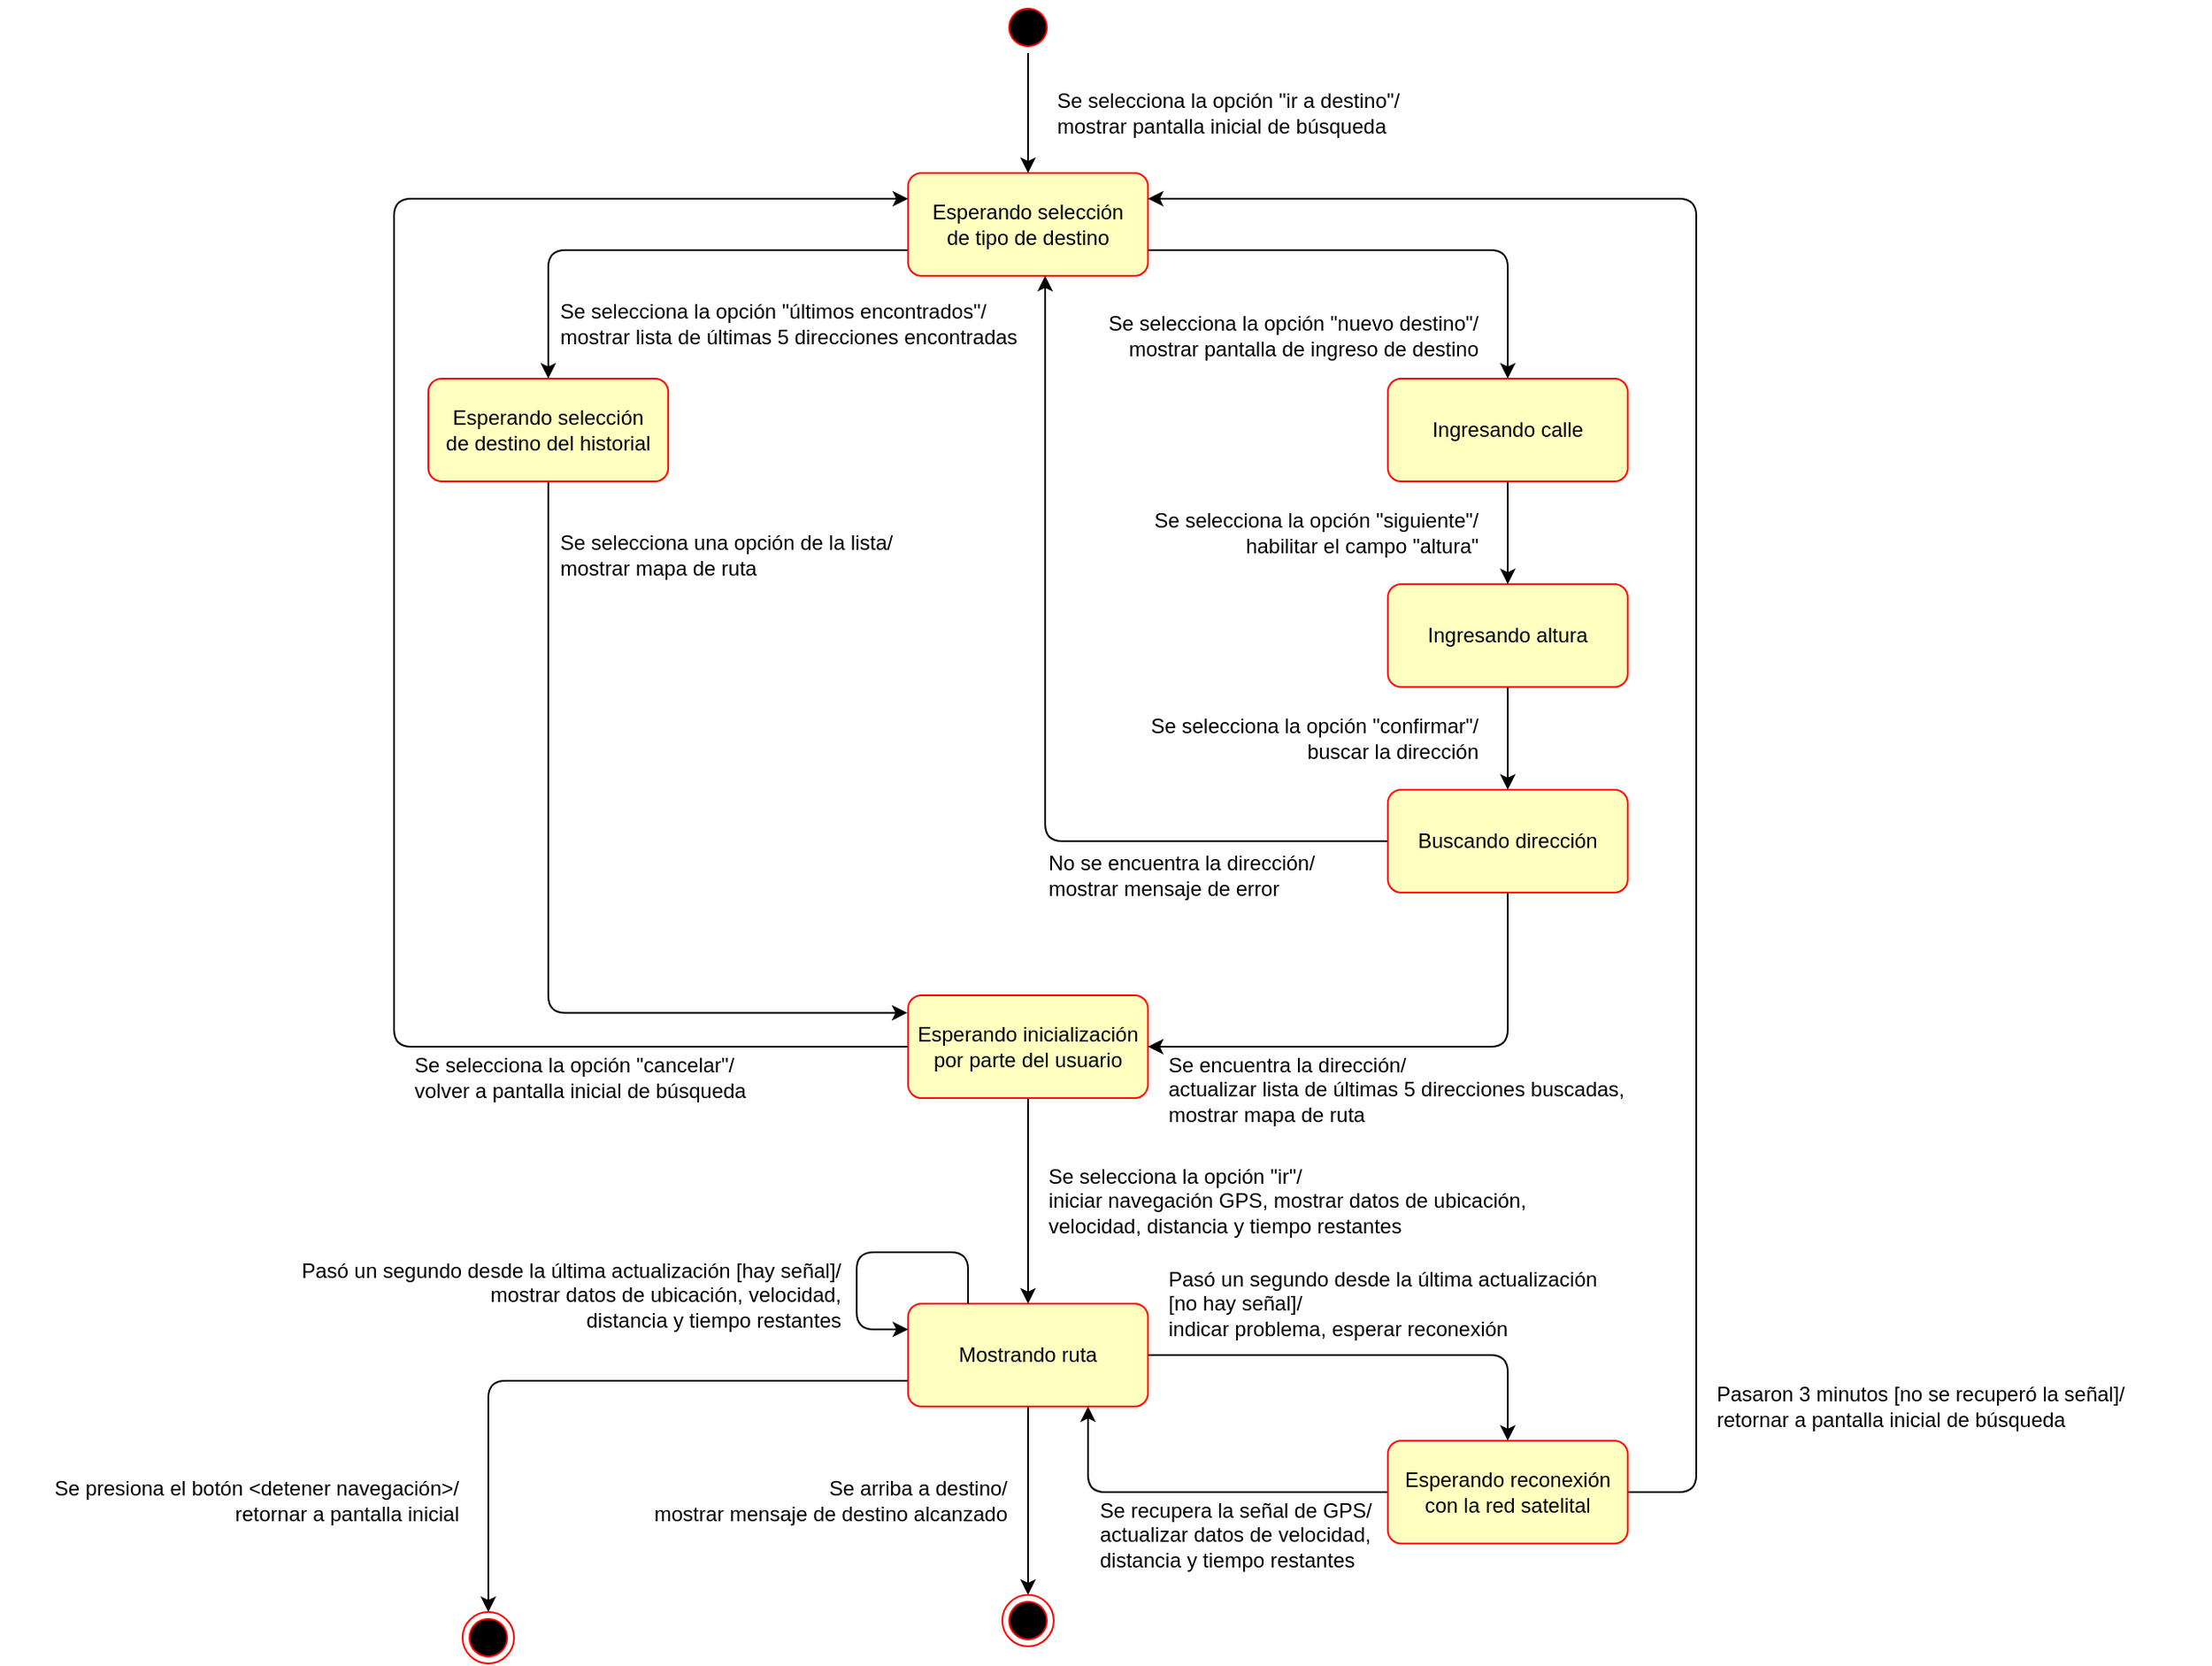 <mxfile version="13.8.1" type="github">
  <diagram id="p_yJs_PU4BblGnHtxme5" name="Page-1">
    <mxGraphModel dx="2272" dy="763" grid="1" gridSize="10" guides="1" tooltips="1" connect="1" arrows="1" fold="1" page="1" pageScale="1" pageWidth="850" pageHeight="1100" math="0" shadow="0">
      <root>
        <mxCell id="0" />
        <mxCell id="1" parent="0" />
        <mxCell id="P3BfVfnYGwRnjwojywNf-16" style="edgeStyle=orthogonalEdgeStyle;orthogonalLoop=1;jettySize=auto;html=1;entryX=0.5;entryY=0;entryDx=0;entryDy=0;exitX=1;exitY=0.75;exitDx=0;exitDy=0;rounded=1;" parent="1" source="P3BfVfnYGwRnjwojywNf-3" target="P3BfVfnYGwRnjwojywNf-11" edge="1">
          <mxGeometry relative="1" as="geometry">
            <Array as="points">
              <mxPoint x="680" y="245" />
            </Array>
          </mxGeometry>
        </mxCell>
        <mxCell id="P3BfVfnYGwRnjwojywNf-21" style="edgeStyle=orthogonalEdgeStyle;orthogonalLoop=1;jettySize=auto;html=1;entryX=0.5;entryY=0;entryDx=0;entryDy=0;exitX=0;exitY=0.75;exitDx=0;exitDy=0;rounded=1;" parent="1" source="P3BfVfnYGwRnjwojywNf-3" target="P3BfVfnYGwRnjwojywNf-10" edge="1">
          <mxGeometry relative="1" as="geometry">
            <Array as="points">
              <mxPoint x="120" y="245" />
            </Array>
          </mxGeometry>
        </mxCell>
        <mxCell id="P3BfVfnYGwRnjwojywNf-3" value="&lt;div&gt;Esperando selección&lt;/div&gt;&lt;div&gt;de tipo de destino&lt;br&gt;&lt;/div&gt;" style="rounded=1;whiteSpace=wrap;html=1;arcSize=13;fontColor=#000000;fillColor=#ffffc0;strokeColor=#ff0000;" parent="1" vertex="1">
          <mxGeometry x="330" y="200" width="140" height="60" as="geometry" />
        </mxCell>
        <mxCell id="P3BfVfnYGwRnjwojywNf-7" style="edgeStyle=orthogonalEdgeStyle;rounded=0;orthogonalLoop=1;jettySize=auto;html=1;entryX=0.5;entryY=0;entryDx=0;entryDy=0;" parent="1" source="P3BfVfnYGwRnjwojywNf-5" target="P3BfVfnYGwRnjwojywNf-3" edge="1">
          <mxGeometry relative="1" as="geometry" />
        </mxCell>
        <mxCell id="P3BfVfnYGwRnjwojywNf-5" value="" style="ellipse;html=1;shape=startState;fillColor=#000000;strokeColor=#ff0000;" parent="1" vertex="1">
          <mxGeometry x="385" y="100" width="30" height="30" as="geometry" />
        </mxCell>
        <mxCell id="P3BfVfnYGwRnjwojywNf-20" style="edgeStyle=orthogonalEdgeStyle;orthogonalLoop=1;jettySize=auto;html=1;rounded=1;entryX=-0.003;entryY=0.17;entryDx=0;entryDy=0;entryPerimeter=0;" parent="1" source="P3BfVfnYGwRnjwojywNf-10" target="P3BfVfnYGwRnjwojywNf-14" edge="1">
          <mxGeometry relative="1" as="geometry">
            <mxPoint x="300" y="690" as="targetPoint" />
            <Array as="points">
              <mxPoint x="120" y="690" />
            </Array>
          </mxGeometry>
        </mxCell>
        <mxCell id="P3BfVfnYGwRnjwojywNf-10" value="&lt;div&gt;Esperando selección&lt;/div&gt;&lt;div&gt;de destino del historial&lt;br&gt;&lt;/div&gt;" style="rounded=1;whiteSpace=wrap;html=1;arcSize=13;fontColor=#000000;fillColor=#ffffc0;strokeColor=#ff0000;" parent="1" vertex="1">
          <mxGeometry x="50" y="320" width="140" height="60" as="geometry" />
        </mxCell>
        <mxCell id="P3BfVfnYGwRnjwojywNf-17" style="edgeStyle=orthogonalEdgeStyle;rounded=0;orthogonalLoop=1;jettySize=auto;html=1;entryX=0.5;entryY=0;entryDx=0;entryDy=0;" parent="1" source="P3BfVfnYGwRnjwojywNf-11" target="P3BfVfnYGwRnjwojywNf-12" edge="1">
          <mxGeometry relative="1" as="geometry" />
        </mxCell>
        <mxCell id="P3BfVfnYGwRnjwojywNf-11" value="Ingresando calle" style="rounded=1;whiteSpace=wrap;html=1;arcSize=13;fontColor=#000000;fillColor=#ffffc0;strokeColor=#ff0000;" parent="1" vertex="1">
          <mxGeometry x="610" y="320" width="140" height="60" as="geometry" />
        </mxCell>
        <mxCell id="P3BfVfnYGwRnjwojywNf-18" style="edgeStyle=orthogonalEdgeStyle;rounded=0;orthogonalLoop=1;jettySize=auto;html=1;entryX=0.5;entryY=0;entryDx=0;entryDy=0;" parent="1" source="P3BfVfnYGwRnjwojywNf-12" target="P3BfVfnYGwRnjwojywNf-13" edge="1">
          <mxGeometry relative="1" as="geometry" />
        </mxCell>
        <mxCell id="P3BfVfnYGwRnjwojywNf-12" value="Ingresando altura" style="rounded=1;whiteSpace=wrap;html=1;arcSize=13;fontColor=#000000;fillColor=#ffffc0;strokeColor=#ff0000;" parent="1" vertex="1">
          <mxGeometry x="610" y="440" width="140" height="60" as="geometry" />
        </mxCell>
        <mxCell id="P3BfVfnYGwRnjwojywNf-19" style="edgeStyle=orthogonalEdgeStyle;orthogonalLoop=1;jettySize=auto;html=1;entryX=1;entryY=0.5;entryDx=0;entryDy=0;rounded=1;" parent="1" source="P3BfVfnYGwRnjwojywNf-13" target="P3BfVfnYGwRnjwojywNf-14" edge="1">
          <mxGeometry relative="1" as="geometry">
            <Array as="points">
              <mxPoint x="680" y="710" />
            </Array>
          </mxGeometry>
        </mxCell>
        <mxCell id="P3BfVfnYGwRnjwojywNf-39" style="edgeStyle=orthogonalEdgeStyle;rounded=1;orthogonalLoop=1;jettySize=auto;html=1;" parent="1" source="P3BfVfnYGwRnjwojywNf-13" edge="1">
          <mxGeometry relative="1" as="geometry">
            <mxPoint x="410" y="260" as="targetPoint" />
            <Array as="points">
              <mxPoint x="410" y="590" />
              <mxPoint x="410" y="260" />
            </Array>
          </mxGeometry>
        </mxCell>
        <mxCell id="P3BfVfnYGwRnjwojywNf-13" value="Buscando dirección" style="rounded=1;whiteSpace=wrap;html=1;arcSize=13;fontColor=#000000;fillColor=#ffffc0;strokeColor=#ff0000;" parent="1" vertex="1">
          <mxGeometry x="610" y="560" width="140" height="60" as="geometry" />
        </mxCell>
        <mxCell id="P3BfVfnYGwRnjwojywNf-22" style="edgeStyle=orthogonalEdgeStyle;rounded=0;orthogonalLoop=1;jettySize=auto;html=1;entryX=0.5;entryY=0;entryDx=0;entryDy=0;" parent="1" source="P3BfVfnYGwRnjwojywNf-14" target="P3BfVfnYGwRnjwojywNf-15" edge="1">
          <mxGeometry relative="1" as="geometry" />
        </mxCell>
        <mxCell id="P3BfVfnYGwRnjwojywNf-43" style="edgeStyle=orthogonalEdgeStyle;rounded=1;orthogonalLoop=1;jettySize=auto;html=1;entryX=0;entryY=0.25;entryDx=0;entryDy=0;" parent="1" source="P3BfVfnYGwRnjwojywNf-14" target="P3BfVfnYGwRnjwojywNf-3" edge="1">
          <mxGeometry relative="1" as="geometry">
            <Array as="points">
              <mxPoint x="30" y="710" />
              <mxPoint x="30" y="215" />
            </Array>
          </mxGeometry>
        </mxCell>
        <mxCell id="P3BfVfnYGwRnjwojywNf-14" value="&lt;div&gt;Esperando inicialización&lt;/div&gt;&lt;div&gt;por parte del usuario&lt;br&gt;&lt;/div&gt;" style="rounded=1;whiteSpace=wrap;html=1;arcSize=13;fontColor=#000000;fillColor=#ffffc0;strokeColor=#ff0000;" parent="1" vertex="1">
          <mxGeometry x="330" y="680" width="140" height="60" as="geometry" />
        </mxCell>
        <mxCell id="P3BfVfnYGwRnjwojywNf-24" style="edgeStyle=orthogonalEdgeStyle;orthogonalLoop=1;jettySize=auto;html=1;entryX=0.5;entryY=0;entryDx=0;entryDy=0;rounded=1;" parent="1" source="P3BfVfnYGwRnjwojywNf-15" target="P3BfVfnYGwRnjwojywNf-23" edge="1">
          <mxGeometry relative="1" as="geometry" />
        </mxCell>
        <mxCell id="P3BfVfnYGwRnjwojywNf-29" style="edgeStyle=orthogonalEdgeStyle;rounded=0;orthogonalLoop=1;jettySize=auto;html=1;" parent="1" source="P3BfVfnYGwRnjwojywNf-15" edge="1">
          <mxGeometry relative="1" as="geometry">
            <mxPoint x="400" y="1030" as="targetPoint" />
          </mxGeometry>
        </mxCell>
        <mxCell id="P3BfVfnYGwRnjwojywNf-32" style="edgeStyle=orthogonalEdgeStyle;rounded=1;orthogonalLoop=1;jettySize=auto;html=1;entryX=0.5;entryY=0;entryDx=0;entryDy=0;exitX=0;exitY=0.75;exitDx=0;exitDy=0;" parent="1" source="P3BfVfnYGwRnjwojywNf-15" target="P3BfVfnYGwRnjwojywNf-31" edge="1">
          <mxGeometry relative="1" as="geometry">
            <Array as="points">
              <mxPoint x="85" y="905" />
            </Array>
          </mxGeometry>
        </mxCell>
        <mxCell id="P3BfVfnYGwRnjwojywNf-15" value="Mostrando ruta" style="rounded=1;whiteSpace=wrap;html=1;arcSize=13;fontColor=#000000;fillColor=#ffffc0;strokeColor=#ff0000;" parent="1" vertex="1">
          <mxGeometry x="330" y="860" width="140" height="60" as="geometry" />
        </mxCell>
        <mxCell id="P3BfVfnYGwRnjwojywNf-26" style="edgeStyle=orthogonalEdgeStyle;orthogonalLoop=1;jettySize=auto;html=1;entryX=0.75;entryY=1;entryDx=0;entryDy=0;rounded=1;" parent="1" source="P3BfVfnYGwRnjwojywNf-23" target="P3BfVfnYGwRnjwojywNf-15" edge="1">
          <mxGeometry relative="1" as="geometry" />
        </mxCell>
        <mxCell id="P3BfVfnYGwRnjwojywNf-27" style="edgeStyle=orthogonalEdgeStyle;orthogonalLoop=1;jettySize=auto;html=1;entryX=1;entryY=0.25;entryDx=0;entryDy=0;rounded=1;" parent="1" source="P3BfVfnYGwRnjwojywNf-23" target="P3BfVfnYGwRnjwojywNf-3" edge="1">
          <mxGeometry relative="1" as="geometry">
            <Array as="points">
              <mxPoint x="790" y="970" />
              <mxPoint x="790" y="215" />
            </Array>
          </mxGeometry>
        </mxCell>
        <mxCell id="P3BfVfnYGwRnjwojywNf-23" value="&lt;div&gt;Esperando reconexión&lt;/div&gt;con la red satelital" style="rounded=1;whiteSpace=wrap;html=1;arcSize=13;fontColor=#000000;fillColor=#ffffc0;strokeColor=#ff0000;" parent="1" vertex="1">
          <mxGeometry x="610" y="940" width="140" height="60" as="geometry" />
        </mxCell>
        <mxCell id="P3BfVfnYGwRnjwojywNf-28" value="" style="ellipse;html=1;shape=endState;fillColor=#000000;strokeColor=#ff0000;" parent="1" vertex="1">
          <mxGeometry x="385" y="1030" width="30" height="30" as="geometry" />
        </mxCell>
        <mxCell id="P3BfVfnYGwRnjwojywNf-30" style="edgeStyle=orthogonalEdgeStyle;rounded=1;orthogonalLoop=1;jettySize=auto;html=1;entryX=0;entryY=0.25;entryDx=0;entryDy=0;" parent="1" target="P3BfVfnYGwRnjwojywNf-15" edge="1">
          <mxGeometry relative="1" as="geometry">
            <mxPoint x="365" y="860" as="sourcePoint" />
            <Array as="points">
              <mxPoint x="365" y="830" />
              <mxPoint x="300" y="830" />
              <mxPoint x="300" y="875" />
            </Array>
          </mxGeometry>
        </mxCell>
        <mxCell id="P3BfVfnYGwRnjwojywNf-31" value="" style="ellipse;html=1;shape=endState;fillColor=#000000;strokeColor=#ff0000;" parent="1" vertex="1">
          <mxGeometry x="70" y="1040" width="30" height="30" as="geometry" />
        </mxCell>
        <mxCell id="P3BfVfnYGwRnjwojywNf-33" value="&lt;div align=&quot;left&quot;&gt;Se selecciona la opción &quot;ir a destino&quot;/&lt;/div&gt;&lt;div align=&quot;left&quot;&gt;mostrar pantalla inicial de búsqueda&lt;br&gt;&lt;/div&gt;" style="text;html=1;strokeColor=none;fillColor=none;align=left;verticalAlign=middle;whiteSpace=wrap;rounded=0;" parent="1" vertex="1">
          <mxGeometry x="415" y="150" width="235" height="30" as="geometry" />
        </mxCell>
        <mxCell id="P3BfVfnYGwRnjwojywNf-34" value="&lt;div align=&quot;right&quot;&gt;Se selecciona la opción &quot;nuevo destino&quot;/&lt;/div&gt;&lt;div align=&quot;right&quot;&gt;mostrar pantalla de ingreso de destino&lt;br&gt;&lt;/div&gt;" style="text;html=1;strokeColor=none;fillColor=none;align=right;verticalAlign=middle;whiteSpace=wrap;rounded=0;" parent="1" vertex="1">
          <mxGeometry x="430" y="280" width="235" height="30" as="geometry" />
        </mxCell>
        <mxCell id="P3BfVfnYGwRnjwojywNf-35" value="&lt;div align=&quot;right&quot;&gt;Se selecciona la opción &quot;siguiente&quot;/&lt;/div&gt;&lt;div align=&quot;right&quot;&gt;habilitar el campo &quot;altura&quot;&lt;br&gt;&lt;/div&gt;" style="text;html=1;strokeColor=none;fillColor=none;align=right;verticalAlign=middle;whiteSpace=wrap;rounded=0;" parent="1" vertex="1">
          <mxGeometry x="430" y="390" width="235" height="40" as="geometry" />
        </mxCell>
        <mxCell id="P3BfVfnYGwRnjwojywNf-36" value="&lt;div align=&quot;right&quot;&gt;Se selecciona la opción &quot;confirmar&quot;/&lt;/div&gt;&lt;div align=&quot;right&quot;&gt;buscar la dirección&lt;br&gt;&lt;/div&gt;" style="text;html=1;strokeColor=none;fillColor=none;align=right;verticalAlign=middle;whiteSpace=wrap;rounded=0;" parent="1" vertex="1">
          <mxGeometry x="430" y="510" width="235" height="40" as="geometry" />
        </mxCell>
        <mxCell id="P3BfVfnYGwRnjwojywNf-37" value="&lt;div align=&quot;left&quot;&gt;Se encuentra la dirección/&lt;/div&gt;&lt;div align=&quot;left&quot;&gt;actualizar lista de últimas 5 direcciones buscadas,&lt;/div&gt;&lt;div align=&quot;left&quot;&gt;mostrar mapa de ruta&lt;br&gt;&lt;/div&gt;" style="text;html=1;strokeColor=none;fillColor=none;align=left;verticalAlign=middle;whiteSpace=wrap;rounded=0;" parent="1" vertex="1">
          <mxGeometry x="480" y="710" width="290" height="50" as="geometry" />
        </mxCell>
        <mxCell id="P3BfVfnYGwRnjwojywNf-40" value="&lt;div align=&quot;left&quot;&gt;No se encuentra la dirección/&lt;/div&gt;&lt;div align=&quot;left&quot;&gt;mostrar mensaje de error&lt;br&gt;&lt;/div&gt;" style="text;html=1;strokeColor=none;fillColor=none;align=left;verticalAlign=middle;whiteSpace=wrap;rounded=0;" parent="1" vertex="1">
          <mxGeometry x="410" y="590" width="235" height="40" as="geometry" />
        </mxCell>
        <mxCell id="P3BfVfnYGwRnjwojywNf-41" value="&lt;div align=&quot;left&quot;&gt;Se selecciona la opción &quot;ir&quot;/&lt;/div&gt;&lt;div&gt;iniciar navegación GPS, mostrar datos de ubicación, velocidad, distancia y tiempo restantes&lt;br&gt;&lt;/div&gt;" style="text;html=1;strokeColor=none;fillColor=none;align=left;verticalAlign=middle;whiteSpace=wrap;rounded=0;" parent="1" vertex="1">
          <mxGeometry x="410" y="780" width="290" height="40" as="geometry" />
        </mxCell>
        <mxCell id="P3BfVfnYGwRnjwojywNf-42" value="&lt;div align=&quot;left&quot;&gt;Se selecciona la opción &quot;cancelar&quot;/&lt;/div&gt;volver a pantalla inicial de búsqueda" style="text;html=1;strokeColor=none;fillColor=none;align=left;verticalAlign=middle;whiteSpace=wrap;rounded=0;" parent="1" vertex="1">
          <mxGeometry x="40" y="710" width="220" height="35" as="geometry" />
        </mxCell>
        <mxCell id="P3BfVfnYGwRnjwojywNf-44" value="&lt;div align=&quot;left&quot;&gt;Se selecciona la opción &quot;últimos encontrados&quot;/&lt;/div&gt;&lt;div align=&quot;left&quot;&gt;mostrar lista de últimas 5 direcciones encontradas&lt;br&gt;&lt;/div&gt;" style="text;html=1;strokeColor=none;fillColor=none;align=left;verticalAlign=middle;whiteSpace=wrap;rounded=0;" parent="1" vertex="1">
          <mxGeometry x="125" y="270" width="290" height="35" as="geometry" />
        </mxCell>
        <mxCell id="P3BfVfnYGwRnjwojywNf-45" value="&lt;div align=&quot;left&quot;&gt;Se selecciona una opción de la lista/&lt;/div&gt;&lt;div align=&quot;left&quot;&gt;mostrar mapa de ruta&lt;br&gt;&lt;/div&gt;" style="text;html=1;strokeColor=none;fillColor=none;align=left;verticalAlign=middle;whiteSpace=wrap;rounded=0;" parent="1" vertex="1">
          <mxGeometry x="125" y="405" width="290" height="35" as="geometry" />
        </mxCell>
        <mxCell id="P3BfVfnYGwRnjwojywNf-46" value="&lt;div align=&quot;right&quot;&gt;Pasó un segundo desde la última actualización [hay señal]/&lt;/div&gt;&lt;div align=&quot;right&quot;&gt;mostrar datos de ubicación, velocidad,&lt;/div&gt;&lt;div align=&quot;right&quot;&gt;distancia y tiempo restantes&lt;/div&gt;" style="text;html=1;strokeColor=none;fillColor=none;align=right;verticalAlign=middle;whiteSpace=wrap;rounded=0;" parent="1" vertex="1">
          <mxGeometry x="-40" y="830" width="332.5" height="50" as="geometry" />
        </mxCell>
        <mxCell id="P3BfVfnYGwRnjwojywNf-47" value="&lt;div align=&quot;left&quot;&gt;Pasó un segundo desde la última actualización&lt;/div&gt;&lt;div align=&quot;left&quot;&gt;[no hay señal]/&lt;/div&gt;&lt;div align=&quot;left&quot;&gt;indicar problema, esperar reconexión&lt;br&gt;&lt;/div&gt;" style="text;html=1;strokeColor=none;fillColor=none;align=left;verticalAlign=middle;whiteSpace=wrap;rounded=0;" parent="1" vertex="1">
          <mxGeometry x="480" y="840" width="370" height="40" as="geometry" />
        </mxCell>
        <mxCell id="P3BfVfnYGwRnjwojywNf-48" value="&lt;div align=&quot;left&quot;&gt;Pasaron 3 minutos [no se recuperó la señal]/&lt;/div&gt;&lt;div align=&quot;left&quot;&gt;retornar a pantalla inicial de búsqueda&lt;br&gt;&lt;/div&gt;" style="text;html=1;strokeColor=none;fillColor=none;align=left;verticalAlign=middle;whiteSpace=wrap;rounded=0;" parent="1" vertex="1">
          <mxGeometry x="800" y="900" width="290" height="40" as="geometry" />
        </mxCell>
        <mxCell id="P3BfVfnYGwRnjwojywNf-49" value="&lt;div align=&quot;left&quot;&gt;Se recupera la señal de GPS/&lt;/div&gt;&lt;div align=&quot;left&quot;&gt;actualizar datos de velocidad,&lt;/div&gt;&lt;div align=&quot;left&quot;&gt;distancia y tiempo restantes&lt;br&gt;&lt;/div&gt;" style="text;html=1;strokeColor=none;fillColor=none;align=left;verticalAlign=middle;whiteSpace=wrap;rounded=0;" parent="1" vertex="1">
          <mxGeometry x="440" y="970" width="290" height="50" as="geometry" />
        </mxCell>
        <mxCell id="P3BfVfnYGwRnjwojywNf-50" value="&lt;div align=&quot;right&quot;&gt;Se arriba a destino/&lt;/div&gt;mostrar mensaje de destino alcanzado" style="text;html=1;strokeColor=none;fillColor=none;align=right;verticalAlign=middle;whiteSpace=wrap;rounded=0;" parent="1" vertex="1">
          <mxGeometry x="170" y="950" width="220" height="50" as="geometry" />
        </mxCell>
        <mxCell id="P3BfVfnYGwRnjwojywNf-51" value="&lt;div align=&quot;right&quot;&gt;Se presiona el botón &amp;lt;detener navegación&amp;gt;/&lt;/div&gt;retornar a pantalla inicial" style="text;html=1;strokeColor=none;fillColor=none;align=right;verticalAlign=middle;whiteSpace=wrap;rounded=0;" parent="1" vertex="1">
          <mxGeometry x="-200" y="950" width="270" height="50" as="geometry" />
        </mxCell>
      </root>
    </mxGraphModel>
  </diagram>
</mxfile>
